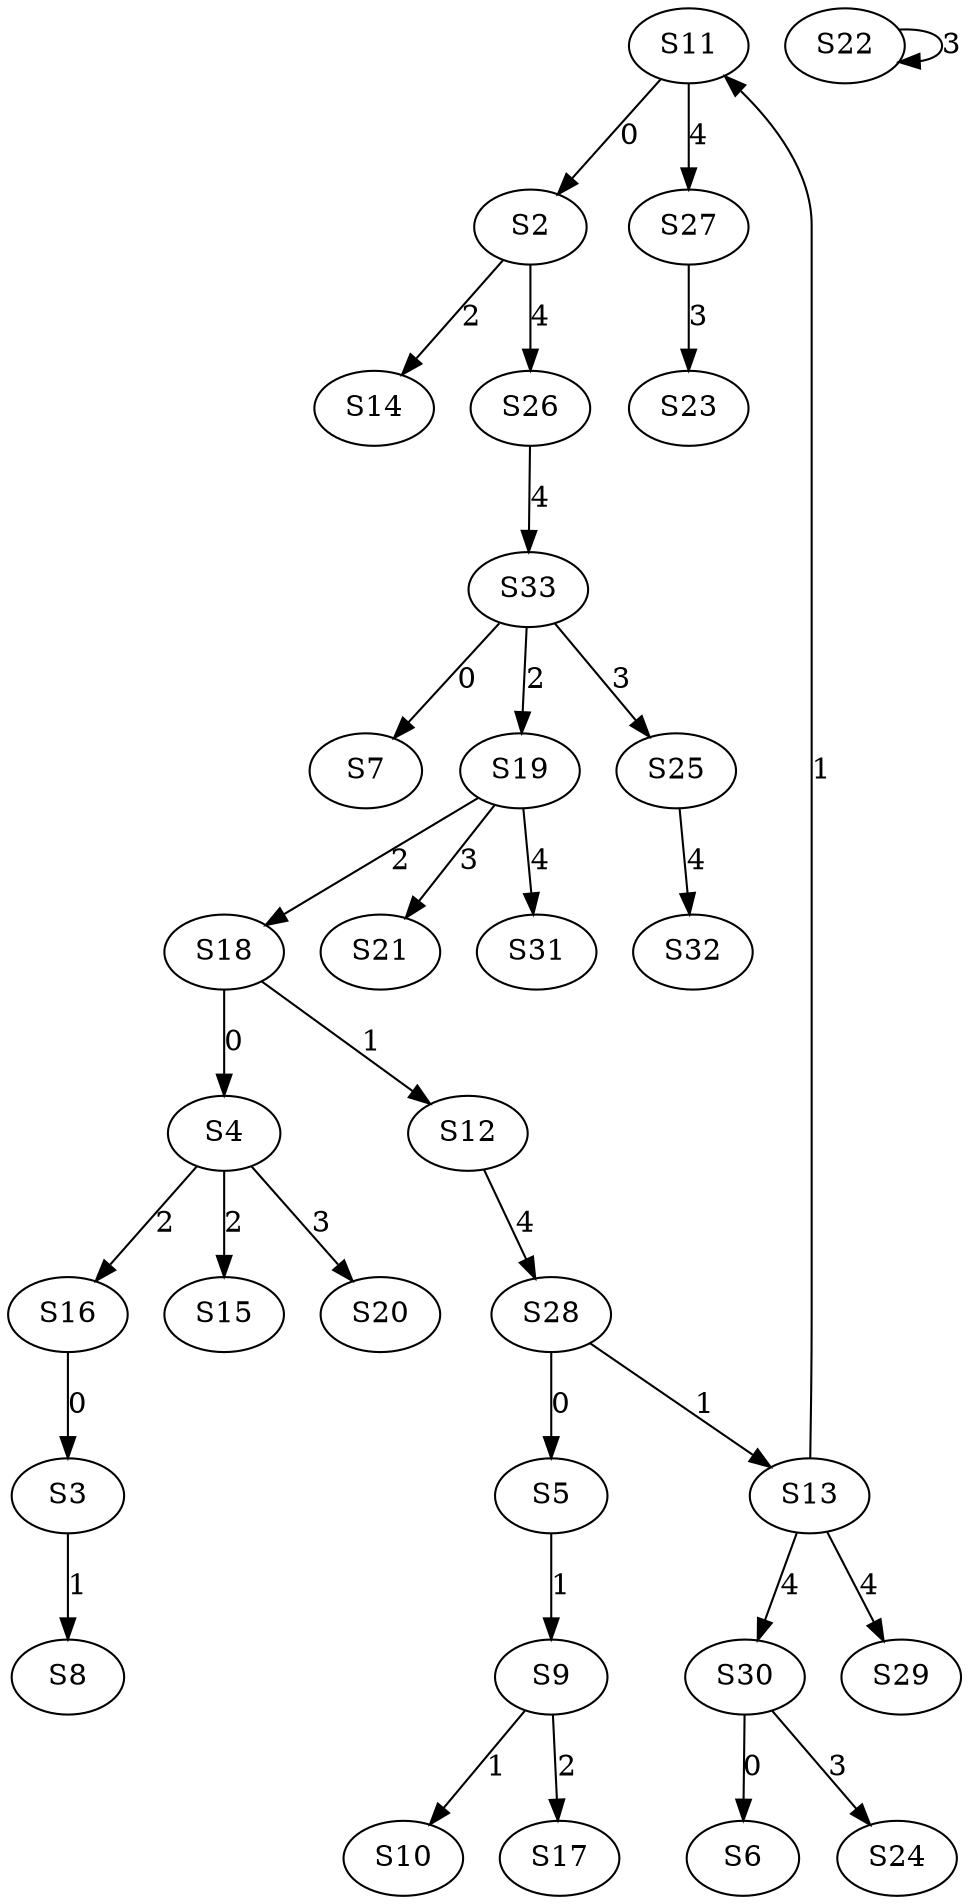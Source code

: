 strict digraph {
	S11 -> S2 [ label = 0 ];
	S16 -> S3 [ label = 0 ];
	S18 -> S4 [ label = 0 ];
	S28 -> S5 [ label = 0 ];
	S30 -> S6 [ label = 0 ];
	S33 -> S7 [ label = 0 ];
	S3 -> S8 [ label = 1 ];
	S5 -> S9 [ label = 1 ];
	S9 -> S10 [ label = 1 ];
	S13 -> S11 [ label = 1 ];
	S18 -> S12 [ label = 1 ];
	S28 -> S13 [ label = 1 ];
	S2 -> S14 [ label = 2 ];
	S4 -> S15 [ label = 2 ];
	S4 -> S16 [ label = 2 ];
	S9 -> S17 [ label = 2 ];
	S19 -> S18 [ label = 2 ];
	S33 -> S19 [ label = 2 ];
	S4 -> S20 [ label = 3 ];
	S19 -> S21 [ label = 3 ];
	S22 -> S22 [ label = 3 ];
	S27 -> S23 [ label = 3 ];
	S30 -> S24 [ label = 3 ];
	S33 -> S25 [ label = 3 ];
	S2 -> S26 [ label = 4 ];
	S11 -> S27 [ label = 4 ];
	S12 -> S28 [ label = 4 ];
	S13 -> S29 [ label = 4 ];
	S13 -> S30 [ label = 4 ];
	S19 -> S31 [ label = 4 ];
	S25 -> S32 [ label = 4 ];
	S26 -> S33 [ label = 4 ];
}